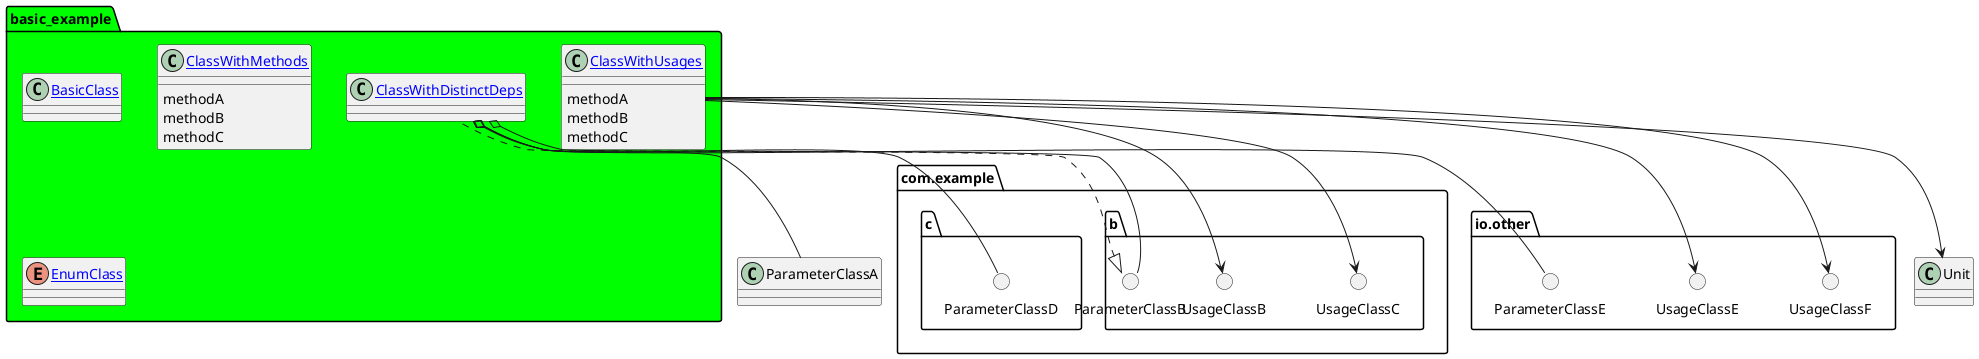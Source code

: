 @startuml
!$pathToBase = "../.."
package "basic_example" #00FF00 {
    class "[[$pathToBase/../sources/basic_example/BasicClass.kt BasicClass]]" as BasicClass {
    }
    class "[[$pathToBase/../sources/basic_example/ClassWithDistinctDeps.kt ClassWithDistinctDeps]]" as ClassWithDistinctDeps {
    }
    class "[[$pathToBase/../sources/basic_example/ClassWithMethods.kt ClassWithMethods]]" as ClassWithMethods {
        {method} methodA
        {method} methodB
        {method} methodC
    }
    class "[[$pathToBase/../sources/basic_example/ClassWithUsages.kt ClassWithUsages]]" as ClassWithUsages {
        {method} methodA
        {method} methodB
        {method} methodC
    }
    enum "[[$pathToBase/../sources/basic_example/EnumClass.kt EnumClass]]" as EnumClass {
    }
}
package "com.example" as p\$_0 #ffffff {
    package "b" as p\$_1 #ffffff {
        circle "ParameterClassB"
        circle "UsageClassB"
        circle "UsageClassC"
    }
    package "c" as p\$_2 #ffffff {
        circle "ParameterClassD"
    }
}
package "io.other" as p\$_3 #ffffff {
    circle "ParameterClassE"
    circle "UsageClassE"
    circle "UsageClassF"
}

ClassWithDistinctDeps .up.|> ParameterClassB
ClassWithDistinctDeps o-down- ParameterClassA
ClassWithDistinctDeps o-down- ParameterClassB
ClassWithDistinctDeps o-down- ParameterClassD
ClassWithDistinctDeps o-down- ParameterClassE
ClassWithUsages -down-> UsageClassB
ClassWithUsages -down-> UsageClassC
ClassWithUsages -down-> UsageClassE
ClassWithUsages -down-> UsageClassF
ClassWithUsages -down-> Unit
@enduml
